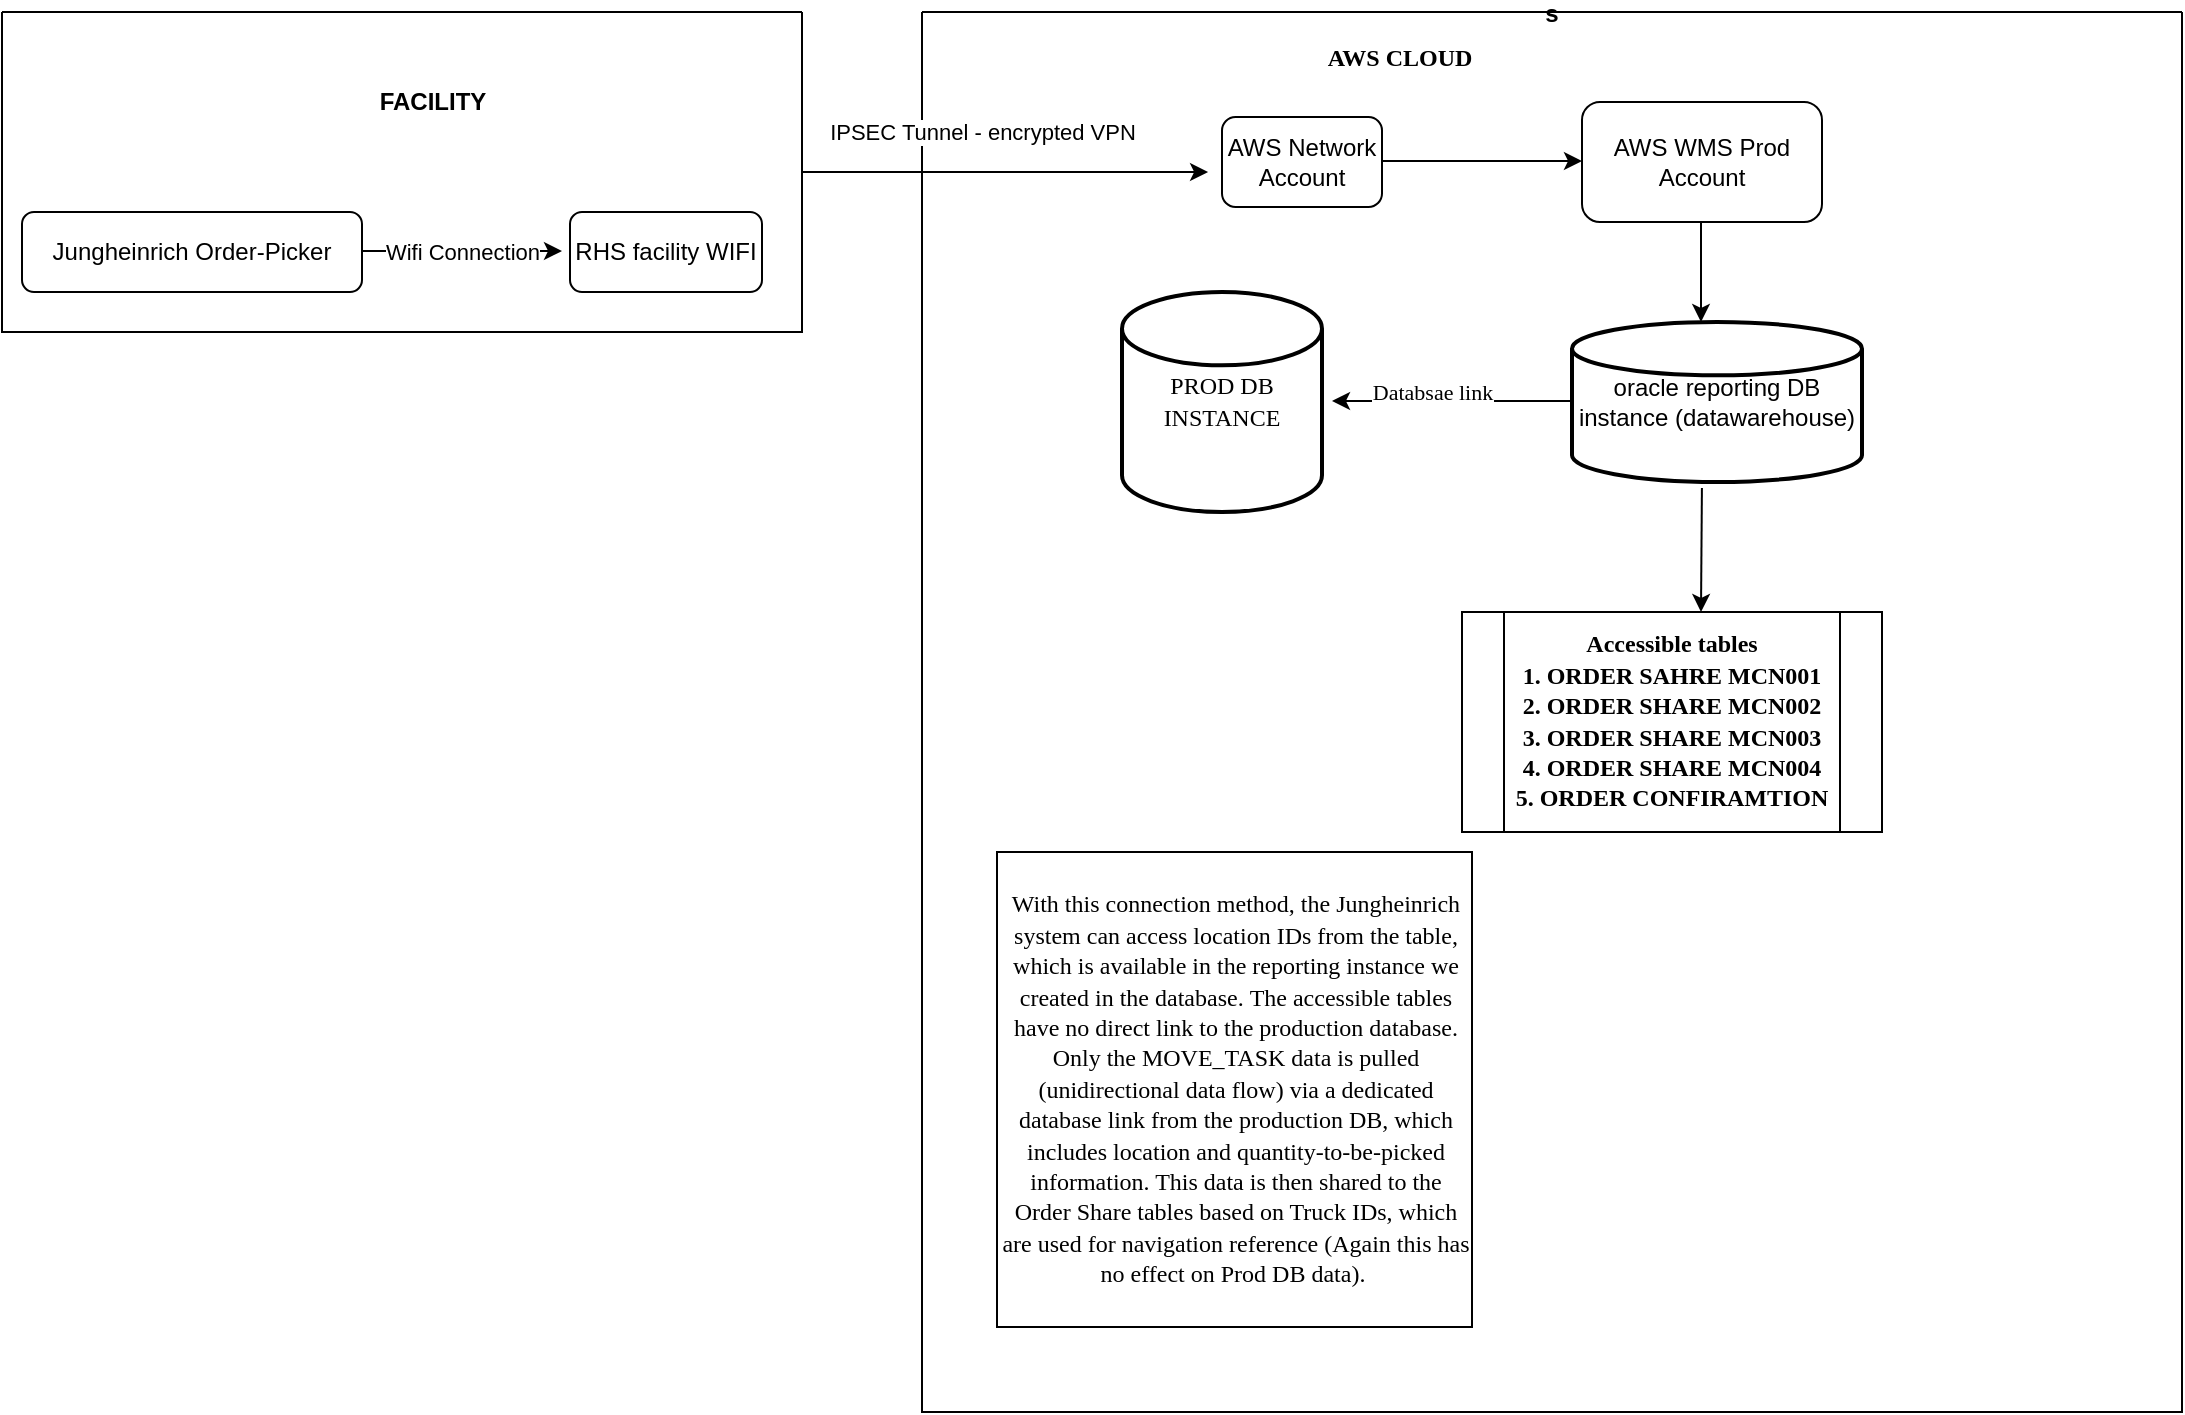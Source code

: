 <mxfile version="27.0.2">
  <diagram id="C5RBs43oDa-KdzZeNtuy" name="Page-1">
    <mxGraphModel dx="2245" dy="786" grid="1" gridSize="10" guides="1" tooltips="1" connect="1" arrows="1" fold="1" page="1" pageScale="1" pageWidth="827" pageHeight="1169" math="0" shadow="0">
      <root>
        <mxCell id="WIyWlLk6GJQsqaUBKTNV-0" />
        <mxCell id="WIyWlLk6GJQsqaUBKTNV-1" parent="WIyWlLk6GJQsqaUBKTNV-0" />
        <mxCell id="QDYLRVPtkDUm3GfCSulV-8" value="" style="swimlane;startSize=0;" parent="WIyWlLk6GJQsqaUBKTNV-1" vertex="1">
          <mxGeometry x="-550" y="120" width="400" height="160" as="geometry" />
        </mxCell>
        <mxCell id="QDYLRVPtkDUm3GfCSulV-15" value="" style="endArrow=classic;html=1;rounded=0;" parent="QDYLRVPtkDUm3GfCSulV-8" edge="1">
          <mxGeometry relative="1" as="geometry">
            <mxPoint x="180" y="119.5" as="sourcePoint" />
            <mxPoint x="280" y="119.5" as="targetPoint" />
          </mxGeometry>
        </mxCell>
        <mxCell id="QDYLRVPtkDUm3GfCSulV-16" value="Wifi Connection" style="edgeLabel;resizable=0;html=1;;align=center;verticalAlign=middle;" parent="QDYLRVPtkDUm3GfCSulV-15" connectable="0" vertex="1">
          <mxGeometry relative="1" as="geometry" />
        </mxCell>
        <mxCell id="QDYLRVPtkDUm3GfCSulV-21" value="RHS facility WIFI" style="rounded=1;whiteSpace=wrap;html=1;" parent="QDYLRVPtkDUm3GfCSulV-8" vertex="1">
          <mxGeometry x="284" y="100" width="96" height="40" as="geometry" />
        </mxCell>
        <mxCell id="QDYLRVPtkDUm3GfCSulV-22" value="&lt;b&gt;FACILITY&lt;/b&gt;" style="text;html=1;align=center;verticalAlign=middle;resizable=0;points=[];autosize=1;strokeColor=none;fillColor=none;" parent="QDYLRVPtkDUm3GfCSulV-8" vertex="1">
          <mxGeometry x="175" y="30" width="80" height="30" as="geometry" />
        </mxCell>
        <mxCell id="WIyWlLk6GJQsqaUBKTNV-3" value="Jungheinrich Order-Picker" style="rounded=1;whiteSpace=wrap;html=1;fontSize=12;glass=0;strokeWidth=1;shadow=0;" parent="QDYLRVPtkDUm3GfCSulV-8" vertex="1">
          <mxGeometry x="10" y="100" width="170" height="40" as="geometry" />
        </mxCell>
        <mxCell id="QDYLRVPtkDUm3GfCSulV-25" value="s" style="swimlane;startSize=0;" parent="WIyWlLk6GJQsqaUBKTNV-1" vertex="1">
          <mxGeometry x="-90" y="120" width="630" height="700" as="geometry" />
        </mxCell>
        <mxCell id="QDYLRVPtkDUm3GfCSulV-32" value="" style="edgeStyle=none;orthogonalLoop=1;jettySize=auto;html=1;rounded=0;" parent="QDYLRVPtkDUm3GfCSulV-25" source="QDYLRVPtkDUm3GfCSulV-29" edge="1">
          <mxGeometry width="100" relative="1" as="geometry">
            <mxPoint x="100" y="77" as="sourcePoint" />
            <mxPoint x="150" y="77" as="targetPoint" />
            <Array as="points" />
          </mxGeometry>
        </mxCell>
        <mxCell id="QDYLRVPtkDUm3GfCSulV-35" value="AWS WMS Prod Account" style="rounded=1;whiteSpace=wrap;html=1;" parent="QDYLRVPtkDUm3GfCSulV-25" vertex="1">
          <mxGeometry x="330" y="45" width="120" height="60" as="geometry" />
        </mxCell>
        <mxCell id="QDYLRVPtkDUm3GfCSulV-37" value="oracle reporting DB instance (datawarehouse)" style="strokeWidth=2;html=1;shape=mxgraph.flowchart.database;whiteSpace=wrap;" parent="QDYLRVPtkDUm3GfCSulV-25" vertex="1">
          <mxGeometry x="325" y="155" width="145" height="80" as="geometry" />
        </mxCell>
        <mxCell id="QDYLRVPtkDUm3GfCSulV-48" value="" style="endArrow=classic;html=1;rounded=0;hachureGap=4;fontFamily=Architects Daughter;fontSource=https%3A%2F%2Ffonts.googleapis.com%2Fcss%3Ffamily%3DArchitects%2BDaughter;strokeColor=default;" parent="QDYLRVPtkDUm3GfCSulV-25" edge="1">
          <mxGeometry width="50" height="50" relative="1" as="geometry">
            <mxPoint x="389.5" y="105" as="sourcePoint" />
            <mxPoint x="389.5" y="155" as="targetPoint" />
          </mxGeometry>
        </mxCell>
        <mxCell id="QDYLRVPtkDUm3GfCSulV-66" value="" style="endArrow=classic;html=1;rounded=0;hachureGap=4;fontFamily=Architects Daughter;fontSource=https%3A%2F%2Ffonts.googleapis.com%2Fcss%3Ffamily%3DArchitects%2BDaughter;" parent="QDYLRVPtkDUm3GfCSulV-25" edge="1">
          <mxGeometry relative="1" as="geometry">
            <mxPoint x="325" y="194.5" as="sourcePoint" />
            <mxPoint x="205" y="194.5" as="targetPoint" />
          </mxGeometry>
        </mxCell>
        <mxCell id="QDYLRVPtkDUm3GfCSulV-67" value="&lt;font face=&quot;Times New Roman&quot;&gt;Databsae link&lt;/font&gt;" style="edgeLabel;resizable=0;html=1;;align=center;verticalAlign=middle;sketch=1;hachureGap=4;jiggle=2;curveFitting=1;fontFamily=Architects Daughter;fontSource=https%3A%2F%2Ffonts.googleapis.com%2Fcss%3Ffamily%3DArchitects%2BDaughter;" parent="QDYLRVPtkDUm3GfCSulV-66" connectable="0" vertex="1">
          <mxGeometry relative="1" as="geometry">
            <mxPoint x="-10" y="-5" as="offset" />
          </mxGeometry>
        </mxCell>
        <mxCell id="QDYLRVPtkDUm3GfCSulV-72" value="&lt;font face=&quot;Times New Roman&quot;&gt;PROD DB INSTANCE&lt;/font&gt;" style="strokeWidth=2;html=1;shape=mxgraph.flowchart.database;whiteSpace=wrap;hachureGap=4;fontFamily=Architects Daughter;fontSource=https%3A%2F%2Ffonts.googleapis.com%2Fcss%3Ffamily%3DArchitects%2BDaughter;" parent="QDYLRVPtkDUm3GfCSulV-25" vertex="1">
          <mxGeometry x="100" y="140" width="100" height="110" as="geometry" />
        </mxCell>
        <mxCell id="QDYLRVPtkDUm3GfCSulV-75" value="&lt;div&gt;&lt;font face=&quot;Times New Roman&quot;&gt;&lt;b&gt;Accessible tables&lt;/b&gt;&lt;/font&gt;&lt;/div&gt;&lt;div&gt;&lt;font face=&quot;Times New Roman&quot;&gt;&lt;b&gt;1. ORDER SAHRE MCN001&lt;/b&gt;&lt;/font&gt;&lt;/div&gt;&lt;div&gt;&lt;font face=&quot;Times New Roman&quot;&gt;&lt;b&gt;2. ORDER SHARE MCN002&lt;/b&gt;&lt;/font&gt;&lt;/div&gt;&lt;div&gt;&lt;font face=&quot;Times New Roman&quot;&gt;&lt;b&gt;3. ORDER SHARE MCN003&lt;/b&gt;&lt;/font&gt;&lt;/div&gt;&lt;div&gt;&lt;font face=&quot;Times New Roman&quot;&gt;&lt;b&gt;4. ORDER SHARE MCN004&lt;/b&gt;&lt;/font&gt;&lt;/div&gt;&lt;div&gt;&lt;font face=&quot;Times New Roman&quot;&gt;&lt;b&gt;5. ORDER CONFIRAMTION&lt;/b&gt;&lt;/font&gt;&lt;/div&gt;" style="shape=process;whiteSpace=wrap;html=1;backgroundOutline=1;hachureGap=4;fontFamily=Architects Daughter;fontSource=https%3A%2F%2Ffonts.googleapis.com%2Fcss%3Ffamily%3DArchitects%2BDaughter;" parent="QDYLRVPtkDUm3GfCSulV-25" vertex="1">
          <mxGeometry x="270" y="300" width="210" height="110" as="geometry" />
        </mxCell>
        <mxCell id="QDYLRVPtkDUm3GfCSulV-76" value="&lt;span style=&quot;font-family: &amp;quot;Times New Roman&amp;quot;; text-align: left;&quot;&gt;With this connection method, the Jungheinrich system&amp;nbsp;&lt;/span&gt;&lt;span style=&quot;font-family: &amp;quot;Times New Roman&amp;quot;; text-align: left;&quot;&gt;can access location IDs from the table, which is available in the reporting instance we created in the database.&amp;nbsp;&lt;/span&gt;&lt;font face=&quot;Times New Roman&quot;&gt;The accessible tables have no direct link to the production database. Only the MOVE_TASK data is pulled (unidirectional data flow) via a dedicated database link from the production DB, which includes location and quantity-to-be-picked information. This data is then shared to the Order Share tables based on Truck IDs, which are used for navigation reference (Again this has no effect on Prod DB data).&amp;nbsp;&lt;/font&gt;" style="whiteSpace=wrap;html=1;aspect=fixed;hachureGap=4;fontFamily=Architects Daughter;fontSource=https%3A%2F%2Ffonts.googleapis.com%2Fcss%3Ffamily%3DArchitects%2BDaughter;" parent="QDYLRVPtkDUm3GfCSulV-25" vertex="1">
          <mxGeometry x="37.5" y="420" width="237.5" height="237.5" as="geometry" />
        </mxCell>
        <mxCell id="QDYLRVPtkDUm3GfCSulV-77" value="&lt;font face=&quot;Times New Roman&quot;&gt;&lt;b&gt;AWS CLOUD&amp;nbsp;&lt;/b&gt;&lt;/font&gt;" style="text;html=1;align=center;verticalAlign=middle;resizable=0;points=[];autosize=1;strokeColor=none;fillColor=none;fontFamily=Architects Daughter;fontSource=https%3A%2F%2Ffonts.googleapis.com%2Fcss%3Ffamily%3DArchitects%2BDaughter;" parent="QDYLRVPtkDUm3GfCSulV-25" vertex="1">
          <mxGeometry x="190" y="8" width="100" height="30" as="geometry" />
        </mxCell>
        <mxCell id="QDYLRVPtkDUm3GfCSulV-29" value="AWS Network Account" style="rounded=1;whiteSpace=wrap;html=1;" parent="QDYLRVPtkDUm3GfCSulV-25" vertex="1">
          <mxGeometry x="150" y="52.5" width="80" height="45" as="geometry" />
        </mxCell>
        <mxCell id="AqB0oQ3RV6nyZsJXX6Aw-2" value="" style="edgeStyle=none;orthogonalLoop=1;jettySize=auto;html=1;rounded=0;hachureGap=4;fontFamily=Architects Daughter;fontSource=https%3A%2F%2Ffonts.googleapis.com%2Fcss%3Ffamily%3DArchitects%2BDaughter;" parent="QDYLRVPtkDUm3GfCSulV-25" edge="1">
          <mxGeometry width="100" relative="1" as="geometry">
            <mxPoint x="230" y="74.5" as="sourcePoint" />
            <mxPoint x="330" y="74.5" as="targetPoint" />
            <Array as="points" />
          </mxGeometry>
        </mxCell>
        <mxCell id="jQbCeF4Ce0DxccOxBuEL-2" value="" style="edgeStyle=none;orthogonalLoop=1;jettySize=auto;html=1;rounded=0;hachureGap=4;fontFamily=Architects Daughter;fontSource=https%3A%2F%2Ffonts.googleapis.com%2Fcss%3Ffamily%3DArchitects%2BDaughter;exitX=0.448;exitY=1.038;exitDx=0;exitDy=0;exitPerimeter=0;" edge="1" parent="QDYLRVPtkDUm3GfCSulV-25" source="QDYLRVPtkDUm3GfCSulV-37">
          <mxGeometry width="100" relative="1" as="geometry">
            <mxPoint x="390" y="250" as="sourcePoint" />
            <mxPoint x="389.5" y="300" as="targetPoint" />
            <Array as="points" />
          </mxGeometry>
        </mxCell>
        <mxCell id="QDYLRVPtkDUm3GfCSulV-26" value="" style="endArrow=classic;html=1;rounded=0;exitX=1;exitY=0.5;exitDx=0;exitDy=0;entryX=-0.087;entryY=0.611;entryDx=0;entryDy=0;entryPerimeter=0;" parent="WIyWlLk6GJQsqaUBKTNV-1" source="QDYLRVPtkDUm3GfCSulV-8" target="QDYLRVPtkDUm3GfCSulV-29" edge="1">
          <mxGeometry relative="1" as="geometry">
            <mxPoint x="120" y="200.87" as="sourcePoint" />
            <mxPoint y="200" as="targetPoint" />
          </mxGeometry>
        </mxCell>
        <mxCell id="QDYLRVPtkDUm3GfCSulV-27" value="IPSEC Tunnel - encrypted VPN" style="edgeLabel;resizable=0;html=1;;align=center;verticalAlign=middle;" parent="QDYLRVPtkDUm3GfCSulV-26" connectable="0" vertex="1">
          <mxGeometry relative="1" as="geometry">
            <mxPoint x="-12" y="-20" as="offset" />
          </mxGeometry>
        </mxCell>
      </root>
    </mxGraphModel>
  </diagram>
</mxfile>
